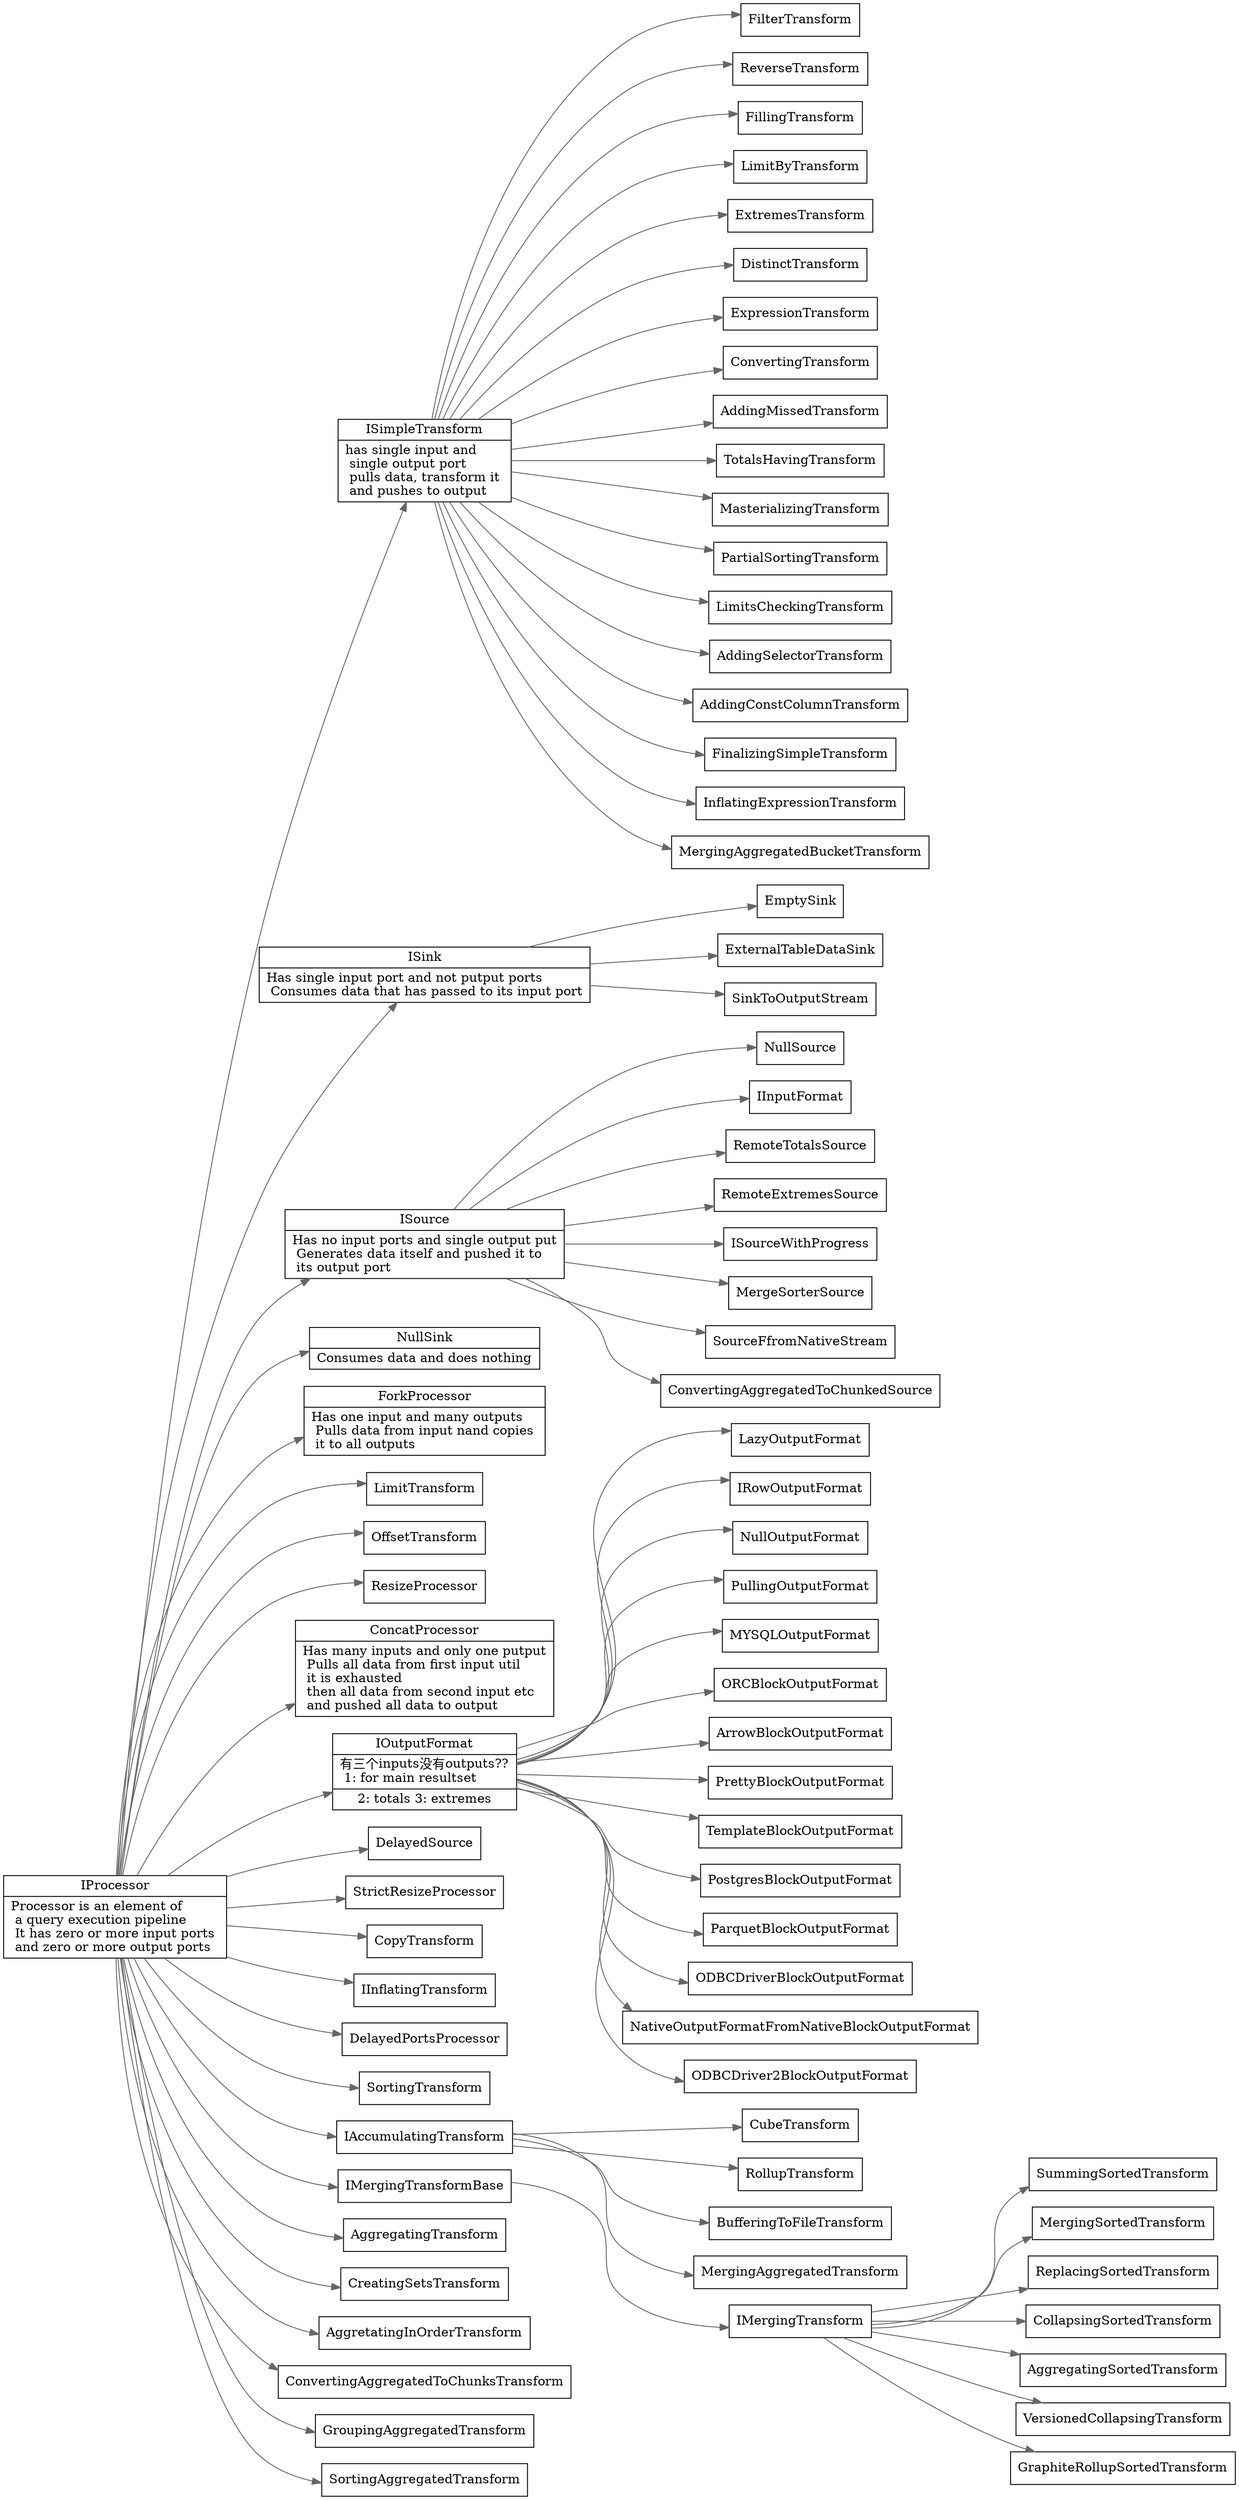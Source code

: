 digraph transform {
  node[shape=box];
  edge[color=gray40];
  newrank=true;
  rankdir=LR;
  IProcessor[
    shape="record";
    label="{{
      IProcessor|
      Processor is an element of \l 
      a query execution pipeline\l
      It has zero or more input ports \l
      and zero or more output ports\l
    }}";
  ];
  IProcessor -> {
    ISimpleTransform;
    ISink;
    ISource;
    NullSink;
    ForkProcessor;
    LimitTransform;
    OffsetTransform;
    ResizeProcessor;
    ConcatProcessor;
    ISimpleTransform;
    IOutputFormat;
    DelayedSource;
    StrictResizeProcessor;
    CopyTransform;
    IInflatingTransform;
    DelayedPortsProcessor;
    SortingTransform;
    IAccumulatingTransform;
    IMergingTransformBase;
    AggregatingTransform;
    CreatingSetsTransform;
    AggretatingInOrderTransform;
    ConvertingAggregatedToChunksTransform;
    GroupingAggregatedTransform;
    SortingAggregatedTransform;
  };

  ISimpleTransform[
    shape="record";
    label="{{
      ISimpleTransform|
      has single input and \l 
      single output port\l
      pulls data, transform it \l
      and pushes to output\l
    }}";
  ];
  ConcatProcessor[
    shape="record";
    label="{{
      ConcatProcessor|
      Has many inputs and only one putput\l
      Pulls all data from first input util \l
      it is exhausted\l
      then all data from second input etc\l
      and pushed all data to output\l
    }}";
  ];
  ISink [
    shape="record";
    label="{{
      ISink |
      Has single input port and not putput ports\l
      Consumes data that has passed to its input port\l
    }}";
  ];
  ISource[
    shape="record";
    label="{{
      ISource|
      Has no input ports and single output put\l
      Generates data itself and pushed it to \l
      its output port\l
    }}";
  ];

  NullSink[
    shape="record";
    label="{{
      NullSink|
      Consumes data and does nothing\l
    }}";
  ];
  ForkProcessor[
    shape="record";
    label="{{
      ForkProcessor|
      Has one input and many outputs\l
      Pulls data from input nand copies \l
      it to all outputs\l
    }}";
  ];

  ISimpleTransform -> {
    FilterTransform;
    ReverseTransform;
    FillingTransform;
    LimitByTransform;
    ExtremesTransform;
    DistinctTransform;
    ExpressionTransform;
    ConvertingTransform;
    AddingMissedTransform;
    TotalsHavingTransform;
    MasterializingTransform;
    PartialSortingTransform;
    LimitsCheckingTransform;
    AddingSelectorTransform;
    LimitsCheckingTransform;
    AddingSelectorTransform;
    AddingConstColumnTransform;
    FinalizingSimpleTransform;
    InflatingExpressionTransform;
    MergingAggregatedBucketTransform;
  };

  ISink -> {
    EmptySink;
    ExternalTableDataSink;
    SinkToOutputStream;
  }

  ISource -> {
    NullSource;
    IInputFormat;
    RemoteTotalsSource;
    RemoteExtremesSource;
    ISourceWithProgress;
    MergeSorterSource;
    SourceFfromNativeStream;
    ConvertingAggregatedToChunkedSource;
  }

  IAccumulatingTransform -> {
    CubeTransform;
    RollupTransform;
    BufferingToFileTransform;
    MergingAggregatedTransform;
  }

  IMergingTransformBase -> IMergingTransform -> {
    SummingSortedTransform;
    MergingSortedTransform;
    ReplacingSortedTransform;
    CollapsingSortedTransform;
    AggregatingSortedTransform;
    VersionedCollapsingTransform;
    GraphiteRollupSortedTransform;
  };

  IOutputFormat[
    shape="record";
    label="{{
      IOutputFormat|
      有三个inputs没有outputs??\l
      1: for main resultset\l|
      2: totals
      3: extremes
    }}";
  ];

  IOutputFormat -> {
    LazyOutputFormat;
    IRowOutputFormat;
    NullOutputFormat;
    PullingOutputFormat;
    MYSQLOutputFormat;
    ORCBlockOutputFormat;
    ArrowBlockOutputFormat;
    PrettyBlockOutputFormat;
    PrettyBlockOutputFormat;
    TemplateBlockOutputFormat;
    PostgresBlockOutputFormat;
    ParquetBlockOutputFormat;
    ODBCDriverBlockOutputFormat;
    NativeOutputFormatFromNativeBlockOutputFormat;
    ODBCDriver2BlockOutputFormat;
  }
}
